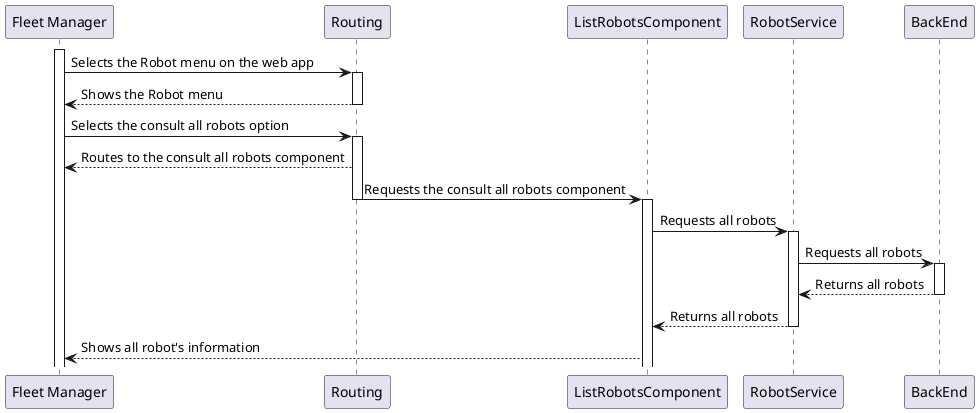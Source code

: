 @startuml
participant "Fleet Manager" as user
participant "Routing" as R
participant "ListRobotsComponent" as COMP
participant "RobotService" as SERVR
participant "BackEnd" as BE
activate user
user -> R: Selects the Robot menu on the web app
activate R
R --> user: Shows the Robot menu
deactivate R
user -> R: Selects the consult all robots option
activate R
R --> user: Routes to the consult all robots component
R -> COMP: Requests the consult all robots component
deactivate R
activate COMP
COMP -> SERVR: Requests all robots
activate SERVR
SERVR -> BE: Requests all robots
activate BE
BE --> SERVR: Returns all robots
deactivate BE
SERVR --> COMP: Returns all robots
deactivate SERVR
COMP --> user: Shows all robot's information